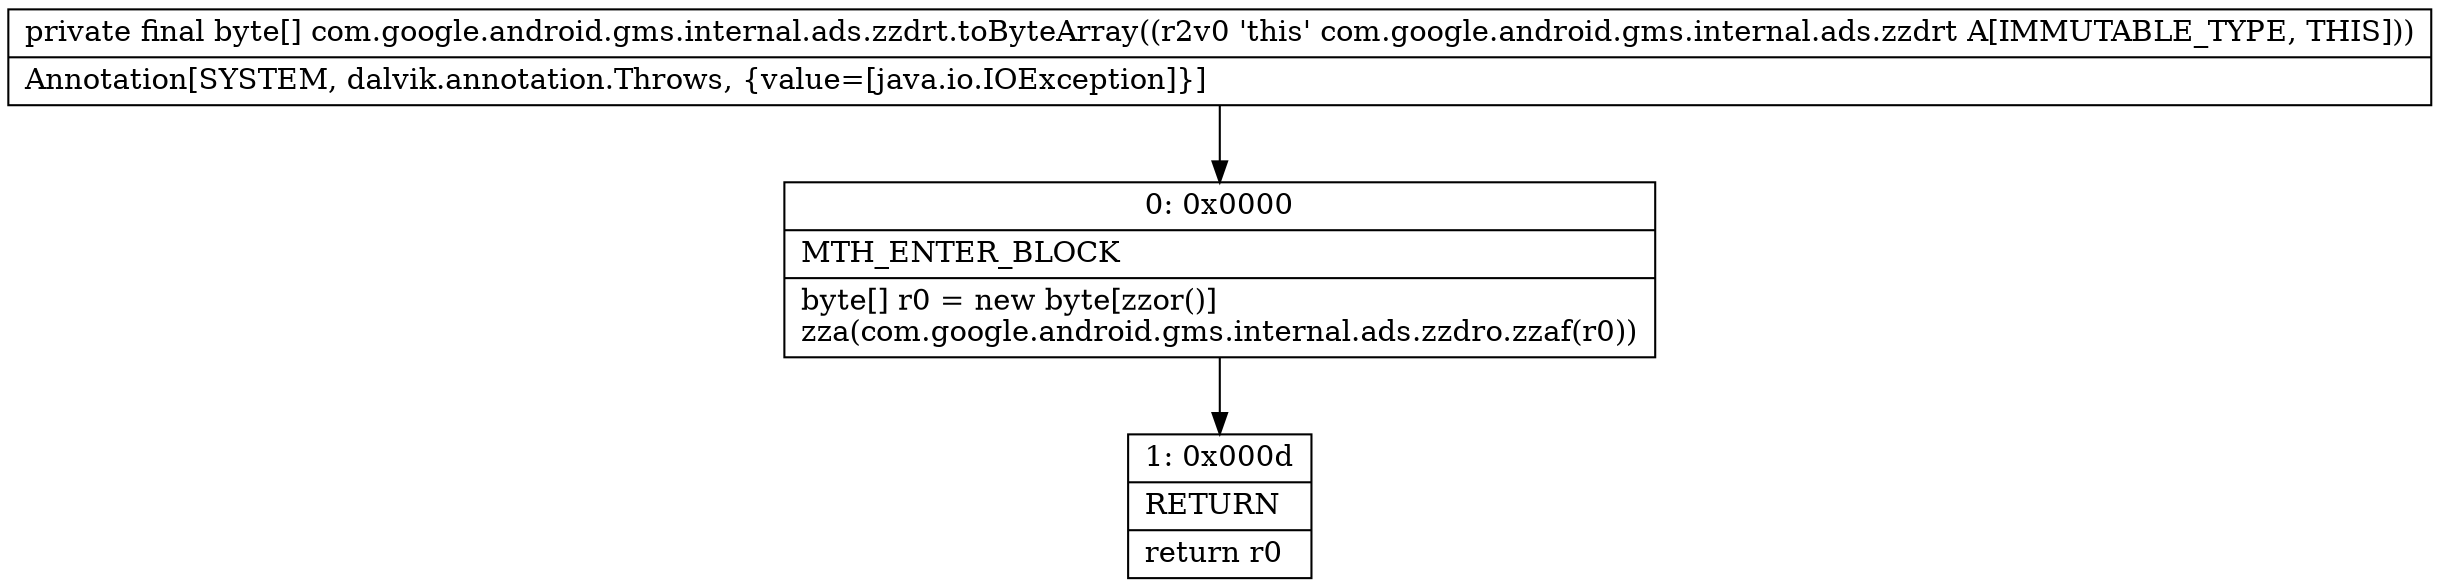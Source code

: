 digraph "CFG forcom.google.android.gms.internal.ads.zzdrt.toByteArray()[B" {
Node_0 [shape=record,label="{0\:\ 0x0000|MTH_ENTER_BLOCK\l|byte[] r0 = new byte[zzor()]\lzza(com.google.android.gms.internal.ads.zzdro.zzaf(r0))\l}"];
Node_1 [shape=record,label="{1\:\ 0x000d|RETURN\l|return r0\l}"];
MethodNode[shape=record,label="{private final byte[] com.google.android.gms.internal.ads.zzdrt.toByteArray((r2v0 'this' com.google.android.gms.internal.ads.zzdrt A[IMMUTABLE_TYPE, THIS]))  | Annotation[SYSTEM, dalvik.annotation.Throws, \{value=[java.io.IOException]\}]\l}"];
MethodNode -> Node_0;
Node_0 -> Node_1;
}

